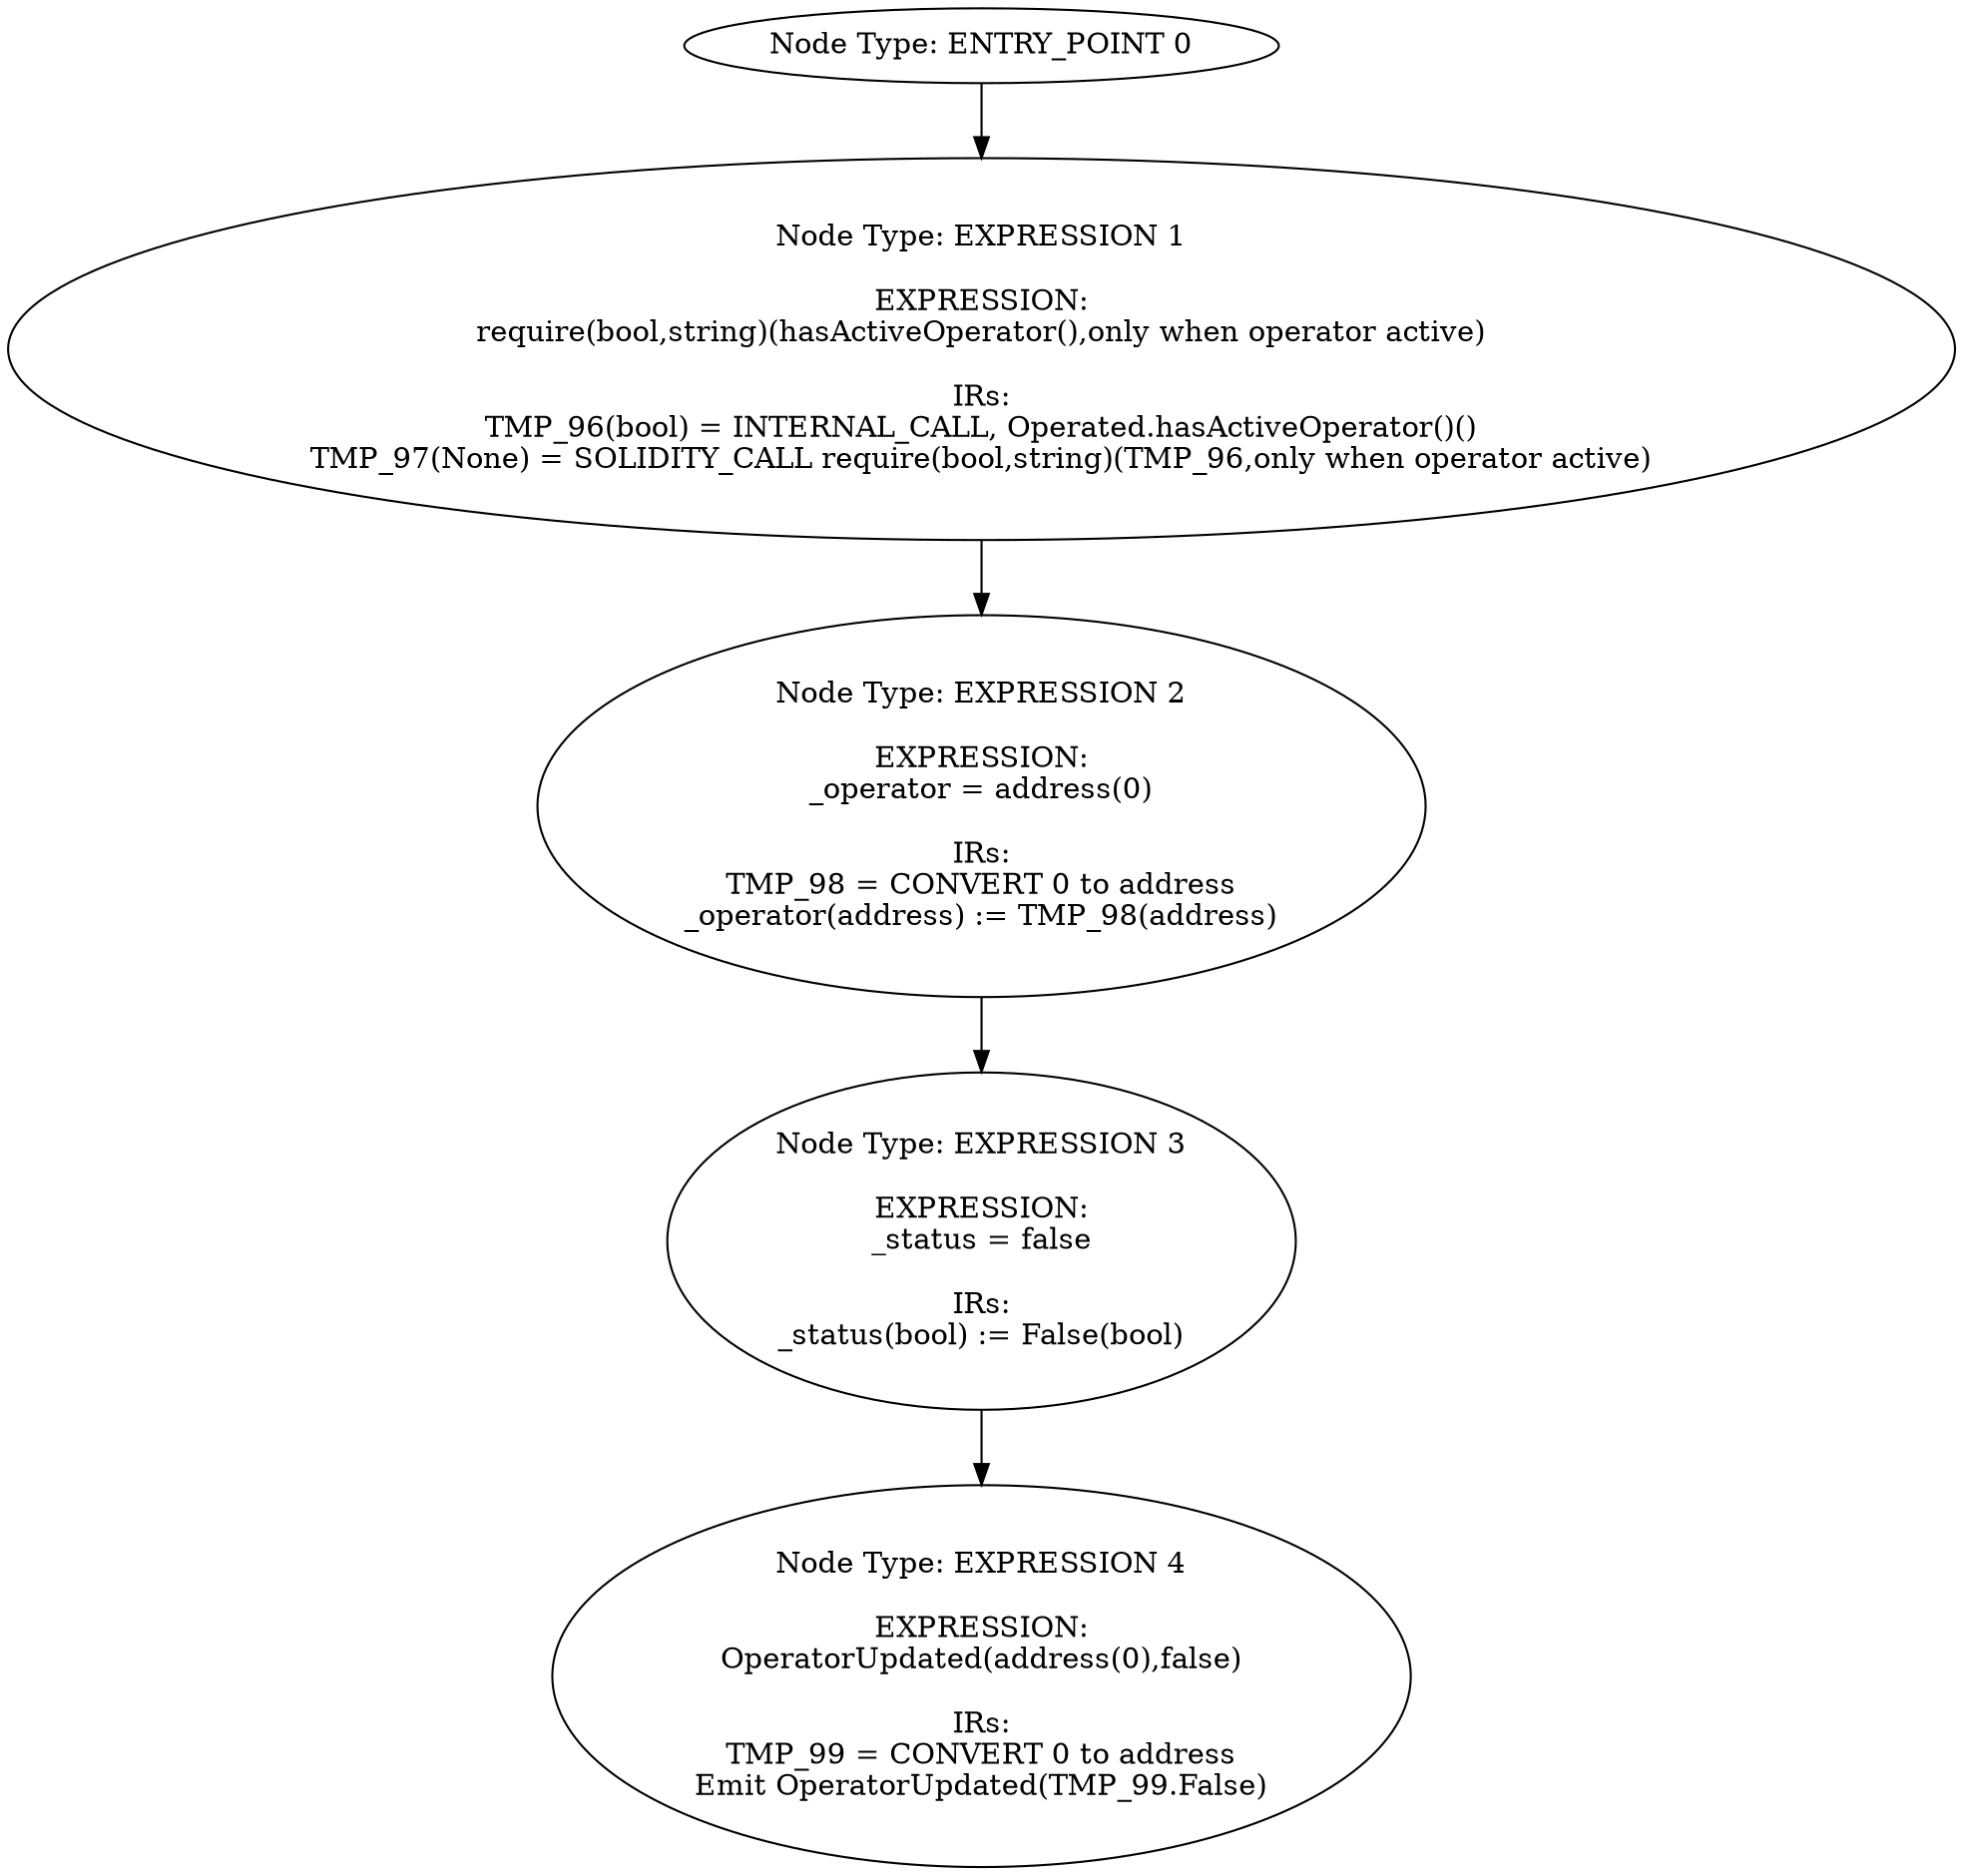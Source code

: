 digraph{
0[label="Node Type: ENTRY_POINT 0
"];
0->1;
1[label="Node Type: EXPRESSION 1

EXPRESSION:
require(bool,string)(hasActiveOperator(),only when operator active)

IRs:
TMP_96(bool) = INTERNAL_CALL, Operated.hasActiveOperator()()
TMP_97(None) = SOLIDITY_CALL require(bool,string)(TMP_96,only when operator active)"];
1->2;
2[label="Node Type: EXPRESSION 2

EXPRESSION:
_operator = address(0)

IRs:
TMP_98 = CONVERT 0 to address
_operator(address) := TMP_98(address)"];
2->3;
3[label="Node Type: EXPRESSION 3

EXPRESSION:
_status = false

IRs:
_status(bool) := False(bool)"];
3->4;
4[label="Node Type: EXPRESSION 4

EXPRESSION:
OperatorUpdated(address(0),false)

IRs:
TMP_99 = CONVERT 0 to address
Emit OperatorUpdated(TMP_99.False)"];
}
